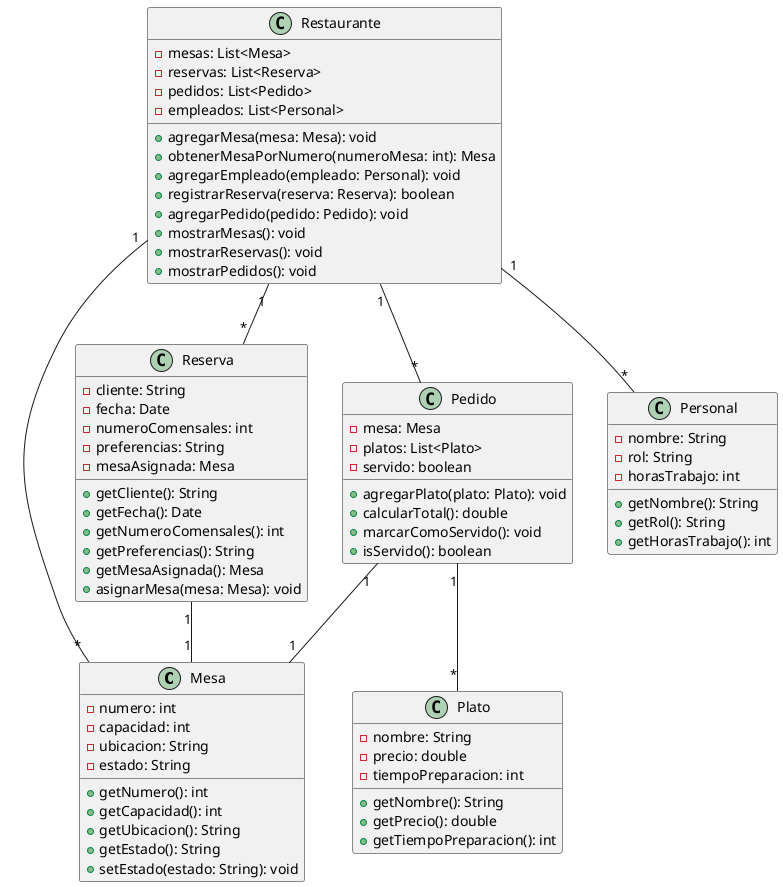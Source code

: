 @startuml

class Mesa {
    - numero: int
    - capacidad: int
    - ubicacion: String
    - estado: String
    + getNumero(): int
    + getCapacidad(): int
    + getUbicacion(): String
    + getEstado(): String
    + setEstado(estado: String): void
}

class Reserva {
    - cliente: String
    - fecha: Date
    - numeroComensales: int
    - preferencias: String
    - mesaAsignada: Mesa
    + getCliente(): String
    + getFecha(): Date
    + getNumeroComensales(): int
    + getPreferencias(): String
    + getMesaAsignada(): Mesa
    + asignarMesa(mesa: Mesa): void
}

class Pedido {
    - mesa: Mesa
    - platos: List<Plato>
    - servido: boolean
    + agregarPlato(plato: Plato): void
    + calcularTotal(): double
    + marcarComoServido(): void
    + isServido(): boolean
}

class Plato {
    - nombre: String
    - precio: double
    - tiempoPreparacion: int
    + getNombre(): String
    + getPrecio(): double
    + getTiempoPreparacion(): int
}

class Personal {
    - nombre: String
    - rol: String
    - horasTrabajo: int
    + getNombre(): String
    + getRol(): String
    + getHorasTrabajo(): int
}

class Restaurante {
    - mesas: List<Mesa>
    - reservas: List<Reserva>
    - pedidos: List<Pedido>
    - empleados: List<Personal>
    + agregarMesa(mesa: Mesa): void
    + obtenerMesaPorNumero(numeroMesa: int): Mesa
    + agregarEmpleado(empleado: Personal): void
    + registrarReserva(reserva: Reserva): boolean
    + agregarPedido(pedido: Pedido): void
    + mostrarMesas(): void
    + mostrarReservas(): void
    + mostrarPedidos(): void
}

Restaurante "1" -- "*" Mesa
Restaurante "1" -- "*" Reserva
Restaurante "1" -- "*" Pedido
Restaurante "1" -- "*" Personal
Reserva "1" -- "1" Mesa
Pedido "1" -- "1" Mesa
Pedido "1" -- "*" Plato

@enduml